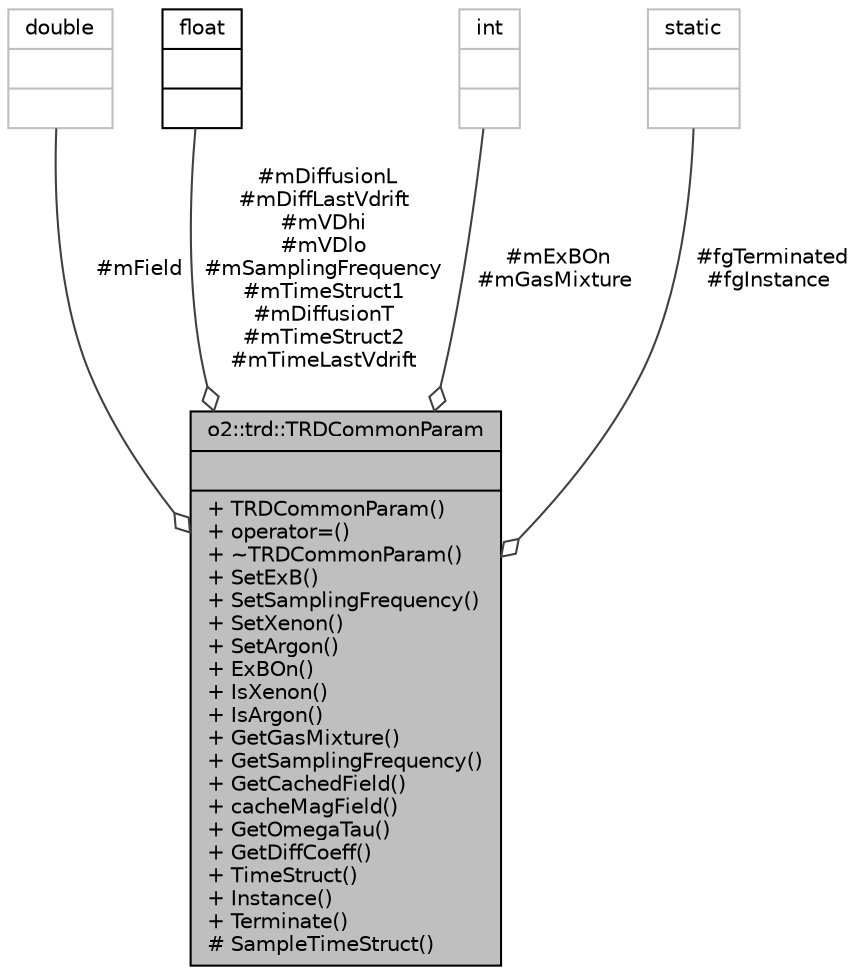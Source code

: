 digraph "o2::trd::TRDCommonParam"
{
 // INTERACTIVE_SVG=YES
  bgcolor="transparent";
  edge [fontname="Helvetica",fontsize="10",labelfontname="Helvetica",labelfontsize="10"];
  node [fontname="Helvetica",fontsize="10",shape=record];
  Node1 [label="{o2::trd::TRDCommonParam\n||+ TRDCommonParam()\l+ operator=()\l+ ~TRDCommonParam()\l+ SetExB()\l+ SetSamplingFrequency()\l+ SetXenon()\l+ SetArgon()\l+ ExBOn()\l+ IsXenon()\l+ IsArgon()\l+ GetGasMixture()\l+ GetSamplingFrequency()\l+ GetCachedField()\l+ cacheMagField()\l+ GetOmegaTau()\l+ GetDiffCoeff()\l+ TimeStruct()\l+ Instance()\l+ Terminate()\l# SampleTimeStruct()\l}",height=0.2,width=0.4,color="black", fillcolor="grey75", style="filled", fontcolor="black"];
  Node2 -> Node1 [color="grey25",fontsize="10",style="solid",label=" #mField" ,arrowhead="odiamond",fontname="Helvetica"];
  Node2 [label="{double\n||}",height=0.2,width=0.4,color="grey75"];
  Node3 -> Node1 [color="grey25",fontsize="10",style="solid",label=" #mDiffusionL\n#mDiffLastVdrift\n#mVDhi\n#mVDlo\n#mSamplingFrequency\n#mTimeStruct1\n#mDiffusionT\n#mTimeStruct2\n#mTimeLastVdrift" ,arrowhead="odiamond",fontname="Helvetica"];
  Node3 [label="{float\n||}",height=0.2,width=0.4,color="black",URL="$d4/dc3/classfloat.html"];
  Node4 -> Node1 [color="grey25",fontsize="10",style="solid",label=" #mExBOn\n#mGasMixture" ,arrowhead="odiamond",fontname="Helvetica"];
  Node4 [label="{int\n||}",height=0.2,width=0.4,color="grey75"];
  Node5 -> Node1 [color="grey25",fontsize="10",style="solid",label=" #fgTerminated\n#fgInstance" ,arrowhead="odiamond",fontname="Helvetica"];
  Node5 [label="{static\n||}",height=0.2,width=0.4,color="grey75"];
}
